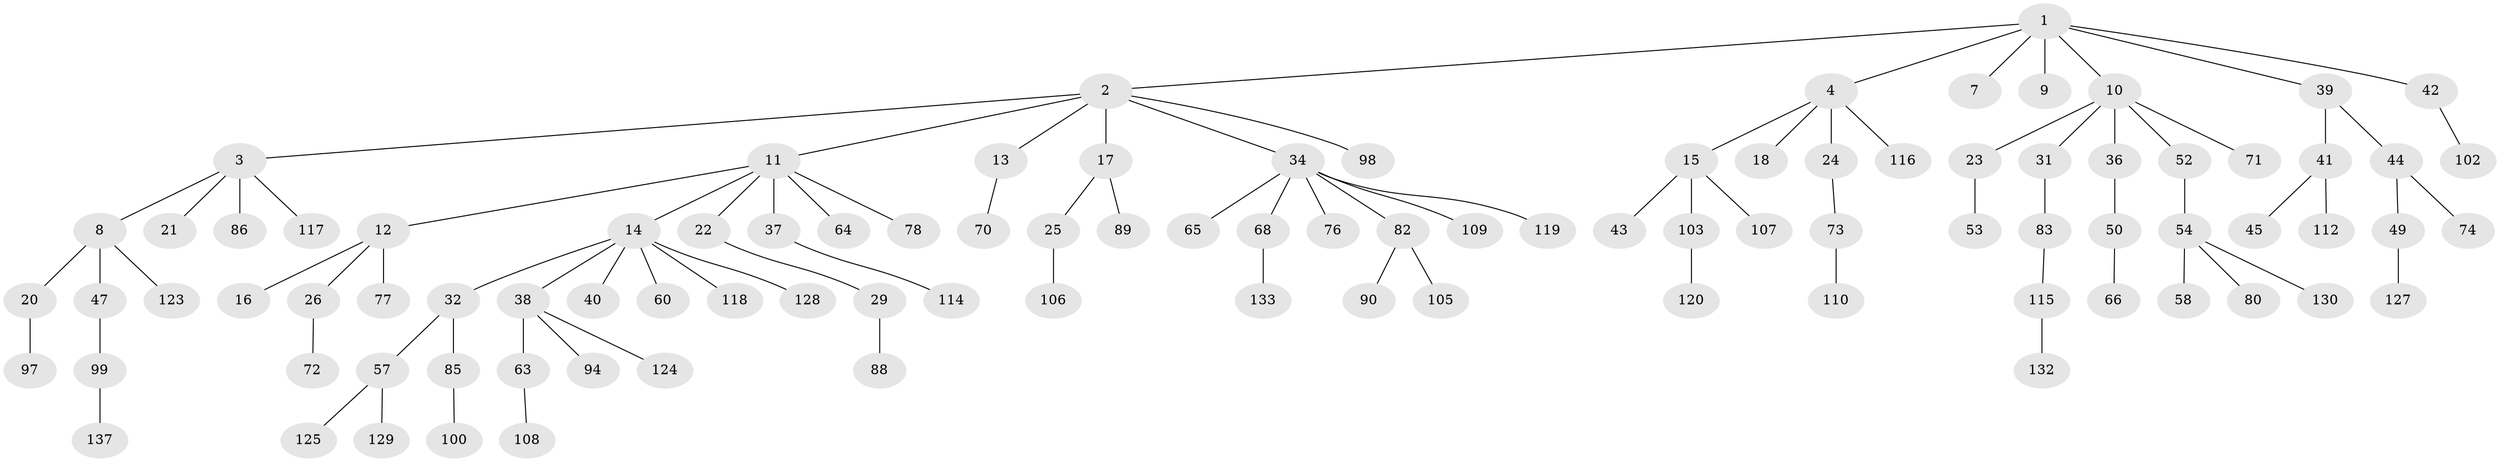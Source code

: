 // original degree distribution, {7: 0.021739130434782608, 5: 0.036231884057971016, 6: 0.007246376811594203, 4: 0.06521739130434782, 2: 0.26811594202898553, 1: 0.5144927536231884, 8: 0.007246376811594203, 3: 0.07971014492753623}
// Generated by graph-tools (version 1.1) at 2025/11/02/27/25 16:11:27]
// undirected, 98 vertices, 97 edges
graph export_dot {
graph [start="1"]
  node [color=gray90,style=filled];
  1 [super="+6"];
  2 [super="+5"];
  3 [super="+134"];
  4 [super="+46"];
  7;
  8 [super="+28"];
  9;
  10 [super="+30"];
  11 [super="+122"];
  12 [super="+56"];
  13 [super="+27"];
  14 [super="+51"];
  15 [super="+19"];
  16;
  17 [super="+95"];
  18 [super="+113"];
  20 [super="+81"];
  21;
  22;
  23;
  24;
  25 [super="+84"];
  26 [super="+33"];
  29 [super="+131"];
  31 [super="+79"];
  32 [super="+101"];
  34 [super="+35"];
  36;
  37 [super="+75"];
  38 [super="+111"];
  39;
  40;
  41 [super="+69"];
  42 [super="+59"];
  43;
  44 [super="+48"];
  45 [super="+93"];
  47;
  49 [super="+62"];
  50 [super="+61"];
  52;
  53;
  54 [super="+55"];
  57 [super="+67"];
  58;
  60;
  63;
  64;
  65 [super="+96"];
  66;
  68;
  70;
  71;
  72;
  73 [super="+92"];
  74;
  76;
  77;
  78;
  80 [super="+136"];
  82 [super="+87"];
  83;
  85 [super="+91"];
  86;
  88 [super="+104"];
  89;
  90 [super="+126"];
  94 [super="+121"];
  97;
  98;
  99;
  100 [super="+135"];
  102;
  103;
  105;
  106;
  107 [super="+138"];
  108;
  109;
  110;
  112;
  114;
  115;
  116;
  117;
  118;
  119;
  120;
  123;
  124;
  125;
  127;
  128;
  129;
  130;
  132;
  133;
  137;
  1 -- 2;
  1 -- 4;
  1 -- 7;
  1 -- 10;
  1 -- 39;
  1 -- 42;
  1 -- 9;
  2 -- 3;
  2 -- 11;
  2 -- 34;
  2 -- 17;
  2 -- 13;
  2 -- 98;
  3 -- 8;
  3 -- 21;
  3 -- 86;
  3 -- 117;
  4 -- 15;
  4 -- 18;
  4 -- 24;
  4 -- 116;
  8 -- 20;
  8 -- 47;
  8 -- 123;
  10 -- 23;
  10 -- 31;
  10 -- 36;
  10 -- 52;
  10 -- 71;
  11 -- 12;
  11 -- 14;
  11 -- 22;
  11 -- 37;
  11 -- 64;
  11 -- 78;
  12 -- 16;
  12 -- 26;
  12 -- 77;
  13 -- 70;
  14 -- 32;
  14 -- 38;
  14 -- 40;
  14 -- 118;
  14 -- 128;
  14 -- 60;
  15 -- 103;
  15 -- 107;
  15 -- 43;
  17 -- 25;
  17 -- 89;
  20 -- 97;
  22 -- 29;
  23 -- 53;
  24 -- 73;
  25 -- 106;
  26 -- 72;
  29 -- 88;
  31 -- 83;
  32 -- 57;
  32 -- 85;
  34 -- 65;
  34 -- 76;
  34 -- 82;
  34 -- 68;
  34 -- 109;
  34 -- 119;
  36 -- 50;
  37 -- 114;
  38 -- 63;
  38 -- 94;
  38 -- 124;
  39 -- 41;
  39 -- 44;
  41 -- 45;
  41 -- 112;
  42 -- 102;
  44 -- 49;
  44 -- 74;
  47 -- 99;
  49 -- 127;
  50 -- 66;
  52 -- 54;
  54 -- 58;
  54 -- 80;
  54 -- 130;
  57 -- 129;
  57 -- 125;
  63 -- 108;
  68 -- 133;
  73 -- 110;
  82 -- 90;
  82 -- 105;
  83 -- 115;
  85 -- 100;
  99 -- 137;
  103 -- 120;
  115 -- 132;
}
